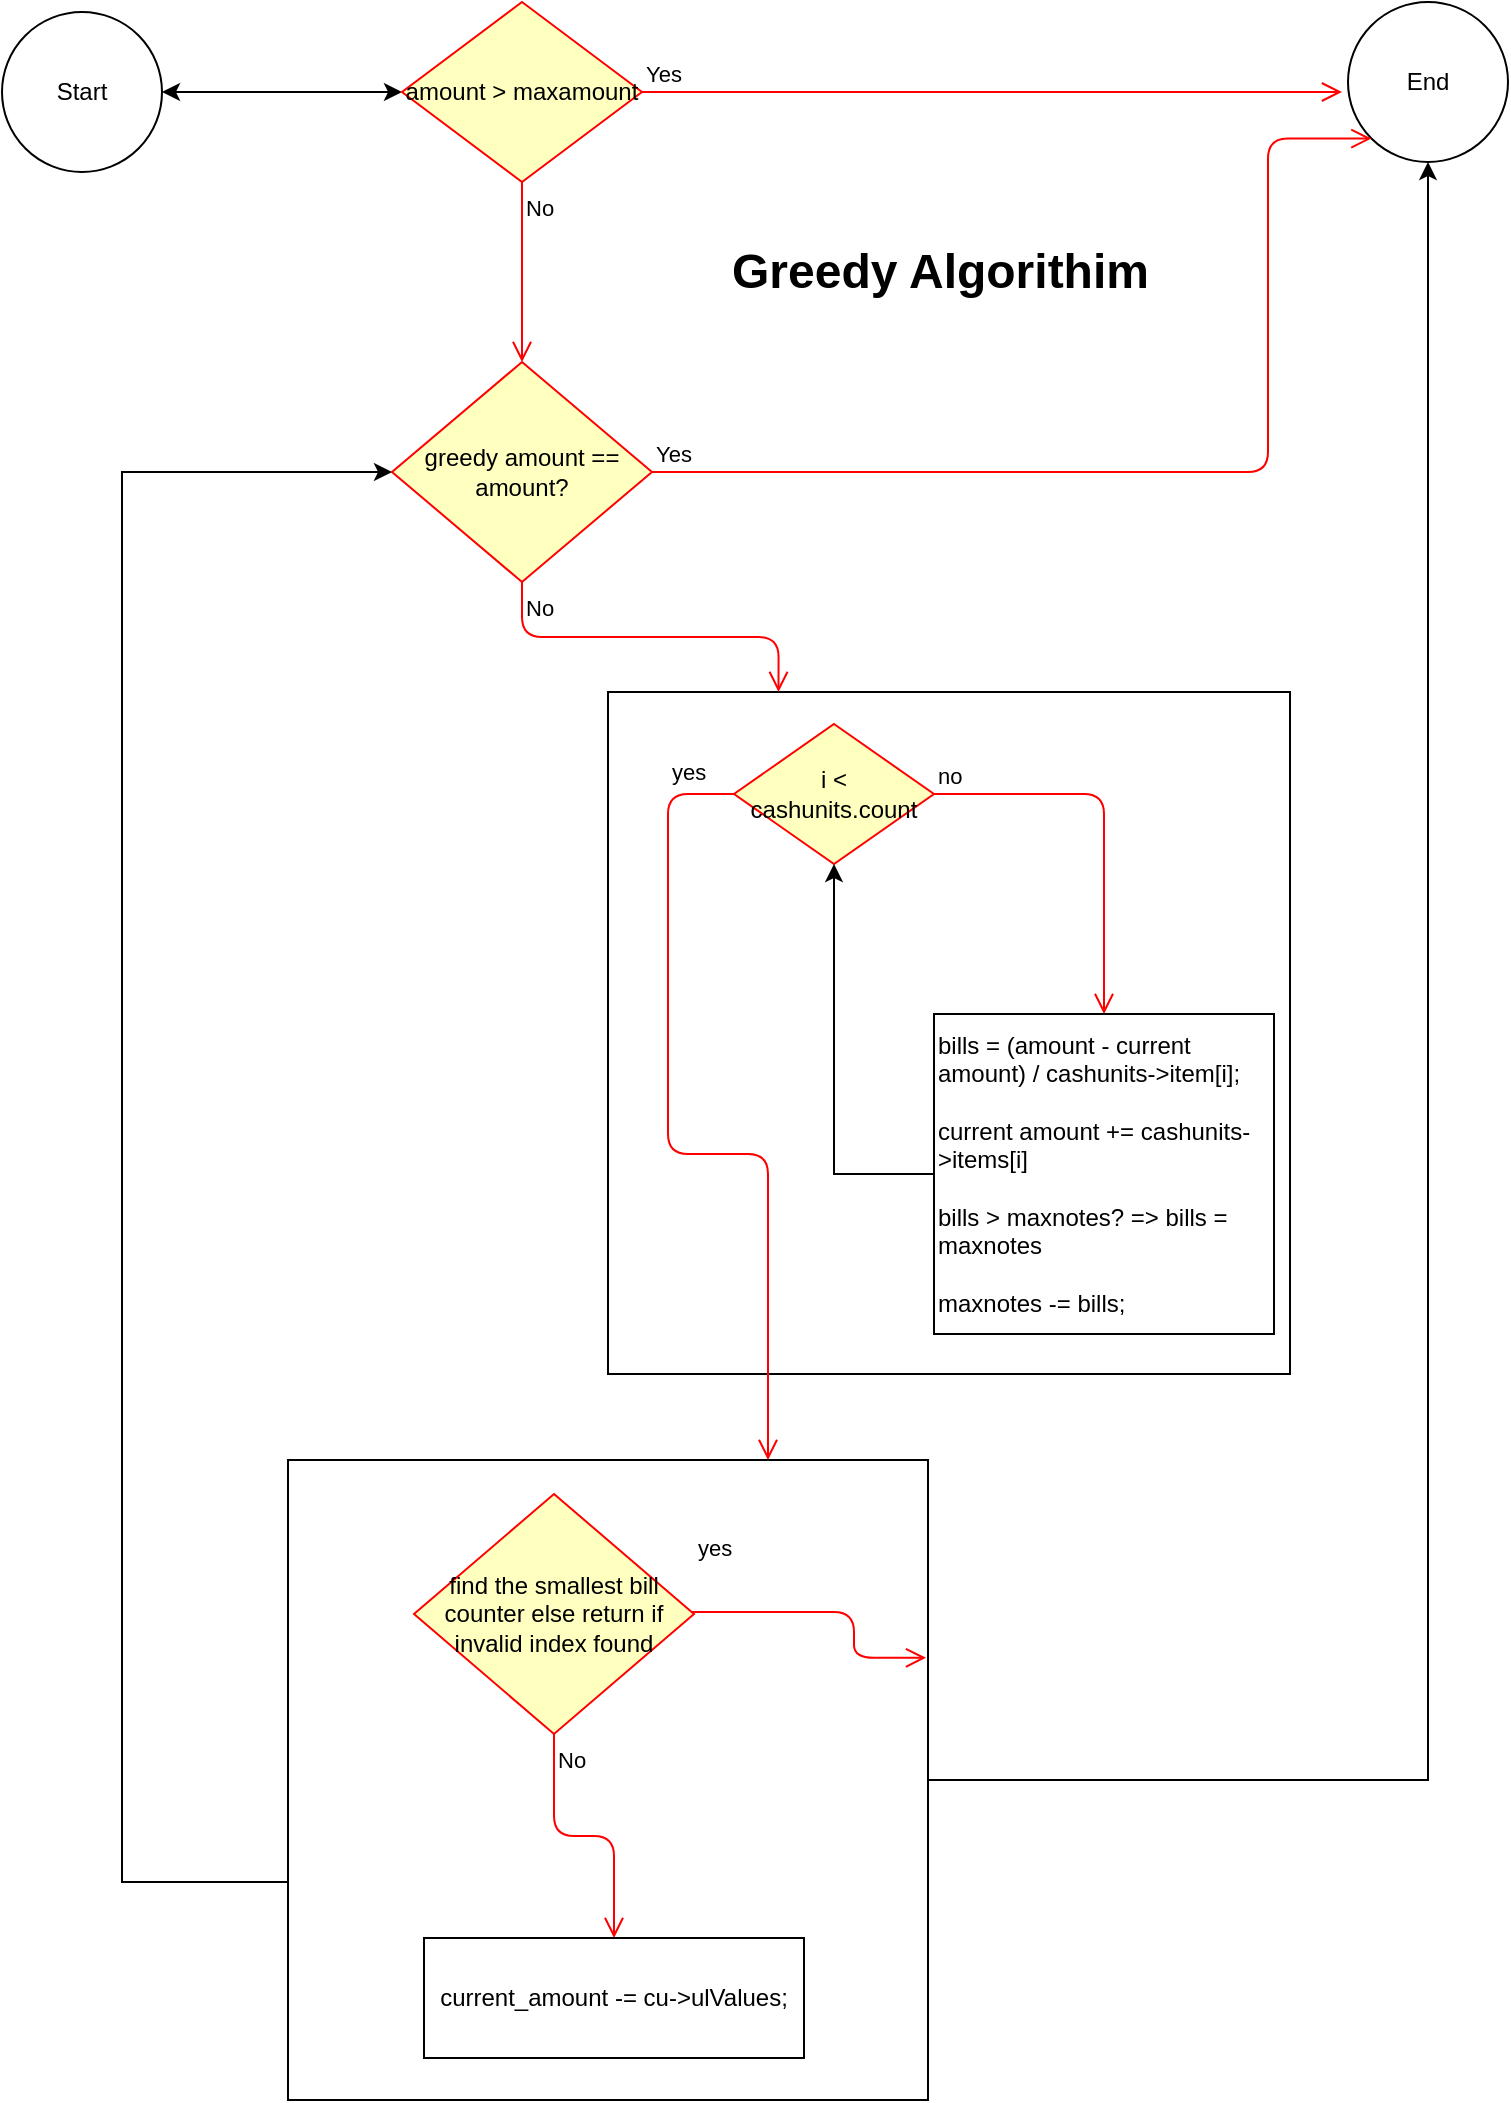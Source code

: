 <mxfile version="10.8.0" type="github"><diagram id="wxfm1OPqMZ-nh8U4BqRy" name="Page-1"><mxGraphModel dx="1394" dy="764" grid="1" gridSize="10" guides="1" tooltips="1" connect="1" arrows="1" fold="1" page="1" pageScale="1" pageWidth="827" pageHeight="1169" math="0" shadow="0"><root><mxCell id="0"/><mxCell id="1" parent="0"/><mxCell id="cdU32fWbVY73-53bKJ1E-37" value="" style="whiteSpace=wrap;html=1;aspect=fixed;" vertex="1" parent="1"><mxGeometry x="340" y="360" width="341" height="341" as="geometry"/></mxCell><mxCell id="cdU32fWbVY73-53bKJ1E-1" value="Start" style="ellipse;whiteSpace=wrap;html=1;aspect=fixed;" vertex="1" parent="1"><mxGeometry x="37" y="20" width="80" height="80" as="geometry"/></mxCell><mxCell id="cdU32fWbVY73-53bKJ1E-3" value="" style="endArrow=classic;startArrow=classic;html=1;entryX=0;entryY=0.5;entryDx=0;entryDy=0;exitX=1;exitY=0.5;exitDx=0;exitDy=0;" edge="1" parent="1" source="cdU32fWbVY73-53bKJ1E-1" target="cdU32fWbVY73-53bKJ1E-17"><mxGeometry width="50" height="50" relative="1" as="geometry"><mxPoint x="140" y="80" as="sourcePoint"/><mxPoint x="240" y="40" as="targetPoint"/></mxGeometry></mxCell><mxCell id="cdU32fWbVY73-53bKJ1E-4" value="End" style="ellipse;whiteSpace=wrap;html=1;aspect=fixed;" vertex="1" parent="1"><mxGeometry x="710" y="15" width="80" height="80" as="geometry"/></mxCell><mxCell id="cdU32fWbVY73-53bKJ1E-17" value="amount &amp;gt; maxamount" style="rhombus;whiteSpace=wrap;html=1;fillColor=#ffffc0;strokeColor=#ff0000;" vertex="1" parent="1"><mxGeometry x="237" y="15" width="120" height="90" as="geometry"/></mxCell><mxCell id="cdU32fWbVY73-53bKJ1E-18" value="Yes" style="edgeStyle=orthogonalEdgeStyle;html=1;align=left;verticalAlign=bottom;endArrow=open;endSize=8;strokeColor=#ff0000;" edge="1" source="cdU32fWbVY73-53bKJ1E-17" parent="1"><mxGeometry x="-1" relative="1" as="geometry"><mxPoint x="707" y="60" as="targetPoint"/></mxGeometry></mxCell><mxCell id="cdU32fWbVY73-53bKJ1E-19" value="No&lt;br&gt;&lt;br&gt;" style="edgeStyle=orthogonalEdgeStyle;html=1;align=left;verticalAlign=top;endArrow=open;endSize=8;strokeColor=#ff0000;" edge="1" source="cdU32fWbVY73-53bKJ1E-17" parent="1" target="cdU32fWbVY73-53bKJ1E-25"><mxGeometry x="-1" relative="1" as="geometry"><mxPoint x="297" y="195" as="targetPoint"/></mxGeometry></mxCell><mxCell id="cdU32fWbVY73-53bKJ1E-25" value="greedy amount == amount?" style="rhombus;whiteSpace=wrap;html=1;fillColor=#ffffc0;strokeColor=#ff0000;" vertex="1" parent="1"><mxGeometry x="232" y="195" width="130" height="110" as="geometry"/></mxCell><mxCell id="cdU32fWbVY73-53bKJ1E-26" value="Yes" style="edgeStyle=orthogonalEdgeStyle;html=1;align=left;verticalAlign=bottom;endArrow=open;endSize=8;strokeColor=#ff0000;entryX=0;entryY=1;entryDx=0;entryDy=0;" edge="1" source="cdU32fWbVY73-53bKJ1E-25" parent="1" target="cdU32fWbVY73-53bKJ1E-4"><mxGeometry x="-1" relative="1" as="geometry"><mxPoint x="437" y="195" as="targetPoint"/><Array as="points"><mxPoint x="670" y="250"/><mxPoint x="670" y="83"/></Array></mxGeometry></mxCell><mxCell id="cdU32fWbVY73-53bKJ1E-27" value="No&lt;br&gt;" style="edgeStyle=orthogonalEdgeStyle;html=1;align=left;verticalAlign=top;endArrow=open;endSize=8;strokeColor=#ff0000;entryX=0.25;entryY=0;entryDx=0;entryDy=0;" edge="1" source="cdU32fWbVY73-53bKJ1E-25" parent="1" target="cdU32fWbVY73-53bKJ1E-37"><mxGeometry x="-1" relative="1" as="geometry"><mxPoint x="297" y="415" as="targetPoint"/></mxGeometry></mxCell><mxCell id="cdU32fWbVY73-53bKJ1E-32" value="i &amp;lt; cashunits.count" style="rhombus;whiteSpace=wrap;html=1;fillColor=#ffffc0;strokeColor=#ff0000;" vertex="1" parent="1"><mxGeometry x="403" y="376" width="100" height="70" as="geometry"/></mxCell><mxCell id="cdU32fWbVY73-53bKJ1E-33" value="no" style="edgeStyle=orthogonalEdgeStyle;html=1;align=left;verticalAlign=bottom;endArrow=open;endSize=8;strokeColor=#ff0000;entryX=0.5;entryY=0;entryDx=0;entryDy=0;" edge="1" source="cdU32fWbVY73-53bKJ1E-32" parent="1" target="cdU32fWbVY73-53bKJ1E-35"><mxGeometry x="-1" relative="1" as="geometry"><mxPoint x="550" y="426" as="targetPoint"/><Array as="points"><mxPoint x="588" y="411"/></Array></mxGeometry></mxCell><mxCell id="cdU32fWbVY73-53bKJ1E-34" value="yes" style="edgeStyle=orthogonalEdgeStyle;html=1;align=left;verticalAlign=top;endArrow=open;endSize=8;strokeColor=#ff0000;entryX=0.75;entryY=0;entryDx=0;entryDy=0;" edge="1" source="cdU32fWbVY73-53bKJ1E-32" parent="1" target="cdU32fWbVY73-53bKJ1E-40"><mxGeometry x="-0.838" y="-25" relative="1" as="geometry"><mxPoint x="420" y="736" as="targetPoint"/><Array as="points"><mxPoint x="370" y="411"/><mxPoint x="370" y="591"/><mxPoint x="420" y="591"/></Array><mxPoint x="25" y="-25" as="offset"/></mxGeometry></mxCell><mxCell id="cdU32fWbVY73-53bKJ1E-36" style="edgeStyle=orthogonalEdgeStyle;rounded=0;orthogonalLoop=1;jettySize=auto;html=1;entryX=0.5;entryY=1;entryDx=0;entryDy=0;" edge="1" parent="1" source="cdU32fWbVY73-53bKJ1E-35" target="cdU32fWbVY73-53bKJ1E-32"><mxGeometry relative="1" as="geometry"><mxPoint x="400" y="446" as="targetPoint"/><Array as="points"><mxPoint x="453" y="601"/></Array></mxGeometry></mxCell><mxCell id="cdU32fWbVY73-53bKJ1E-35" value="bills = (amount - current amount) / cashunits-&amp;gt;item[i];&lt;br&gt;&lt;br&gt;current amount += cashunits-&amp;gt;items[i]&lt;br&gt;&lt;br&gt;bills &amp;gt; maxnotes? =&amp;gt; bills = maxnotes&lt;br&gt;&lt;br&gt;maxnotes -= bills;&lt;br&gt;" style="rounded=0;whiteSpace=wrap;html=1;align=left;" vertex="1" parent="1"><mxGeometry x="503" y="521" width="170" height="160" as="geometry"/></mxCell><mxCell id="cdU32fWbVY73-53bKJ1E-45" style="edgeStyle=orthogonalEdgeStyle;rounded=0;orthogonalLoop=1;jettySize=auto;html=1;entryX=0;entryY=0.5;entryDx=0;entryDy=0;" edge="1" parent="1" source="cdU32fWbVY73-53bKJ1E-40" target="cdU32fWbVY73-53bKJ1E-25"><mxGeometry relative="1" as="geometry"><mxPoint x="227" y="245" as="targetPoint"/><Array as="points"><mxPoint x="97" y="955"/><mxPoint x="97" y="250"/></Array></mxGeometry></mxCell><mxCell id="cdU32fWbVY73-53bKJ1E-48" style="edgeStyle=orthogonalEdgeStyle;rounded=0;orthogonalLoop=1;jettySize=auto;html=1;entryX=0.5;entryY=1;entryDx=0;entryDy=0;" edge="1" parent="1" source="cdU32fWbVY73-53bKJ1E-40" target="cdU32fWbVY73-53bKJ1E-4"><mxGeometry relative="1" as="geometry"><mxPoint x="750" y="100" as="targetPoint"/></mxGeometry></mxCell><mxCell id="cdU32fWbVY73-53bKJ1E-40" value="" style="whiteSpace=wrap;html=1;aspect=fixed;" vertex="1" parent="1"><mxGeometry x="180" y="744" width="320" height="320" as="geometry"/></mxCell><mxCell id="cdU32fWbVY73-53bKJ1E-41" value="find the smallest bill counter else return if invalid index found" style="rhombus;whiteSpace=wrap;html=1;fillColor=#ffffc0;strokeColor=#ff0000;" vertex="1" parent="1"><mxGeometry x="243" y="761" width="140" height="120" as="geometry"/></mxCell><mxCell id="cdU32fWbVY73-53bKJ1E-42" value="yes" style="edgeStyle=orthogonalEdgeStyle;html=1;align=left;verticalAlign=bottom;endArrow=open;endSize=8;strokeColor=#ff0000;entryX=0.997;entryY=0.309;entryDx=0;entryDy=0;entryPerimeter=0;" edge="1" source="cdU32fWbVY73-53bKJ1E-41" parent="1" target="cdU32fWbVY73-53bKJ1E-40"><mxGeometry x="0.314" y="-40" relative="1" as="geometry"><mxPoint x="180" y="904" as="targetPoint"/><Array as="points"><mxPoint x="463" y="820"/><mxPoint x="463" y="843"/></Array><mxPoint x="-40" y="-34" as="offset"/></mxGeometry></mxCell><mxCell id="cdU32fWbVY73-53bKJ1E-43" value="No" style="edgeStyle=orthogonalEdgeStyle;html=1;align=left;verticalAlign=top;endArrow=open;endSize=8;strokeColor=#ff0000;entryX=0.5;entryY=0;entryDx=0;entryDy=0;" edge="1" source="cdU32fWbVY73-53bKJ1E-41" parent="1" target="cdU32fWbVY73-53bKJ1E-44"><mxGeometry x="-1" relative="1" as="geometry"><mxPoint x="270" y="864" as="targetPoint"/></mxGeometry></mxCell><mxCell id="cdU32fWbVY73-53bKJ1E-44" value="current_amount -= cu-&amp;gt;ulValues;" style="rounded=0;whiteSpace=wrap;html=1;" vertex="1" parent="1"><mxGeometry x="248" y="983" width="190" height="60" as="geometry"/></mxCell><mxCell id="cdU32fWbVY73-53bKJ1E-47" value="&lt;h1&gt;Greedy Algorithim&lt;/h1&gt;" style="text;html=1;strokeColor=none;fillColor=none;spacing=5;spacingTop=-20;whiteSpace=wrap;overflow=hidden;rounded=0;" vertex="1" parent="1"><mxGeometry x="397" y="130" width="240" height="40" as="geometry"/></mxCell></root></mxGraphModel></diagram></mxfile>